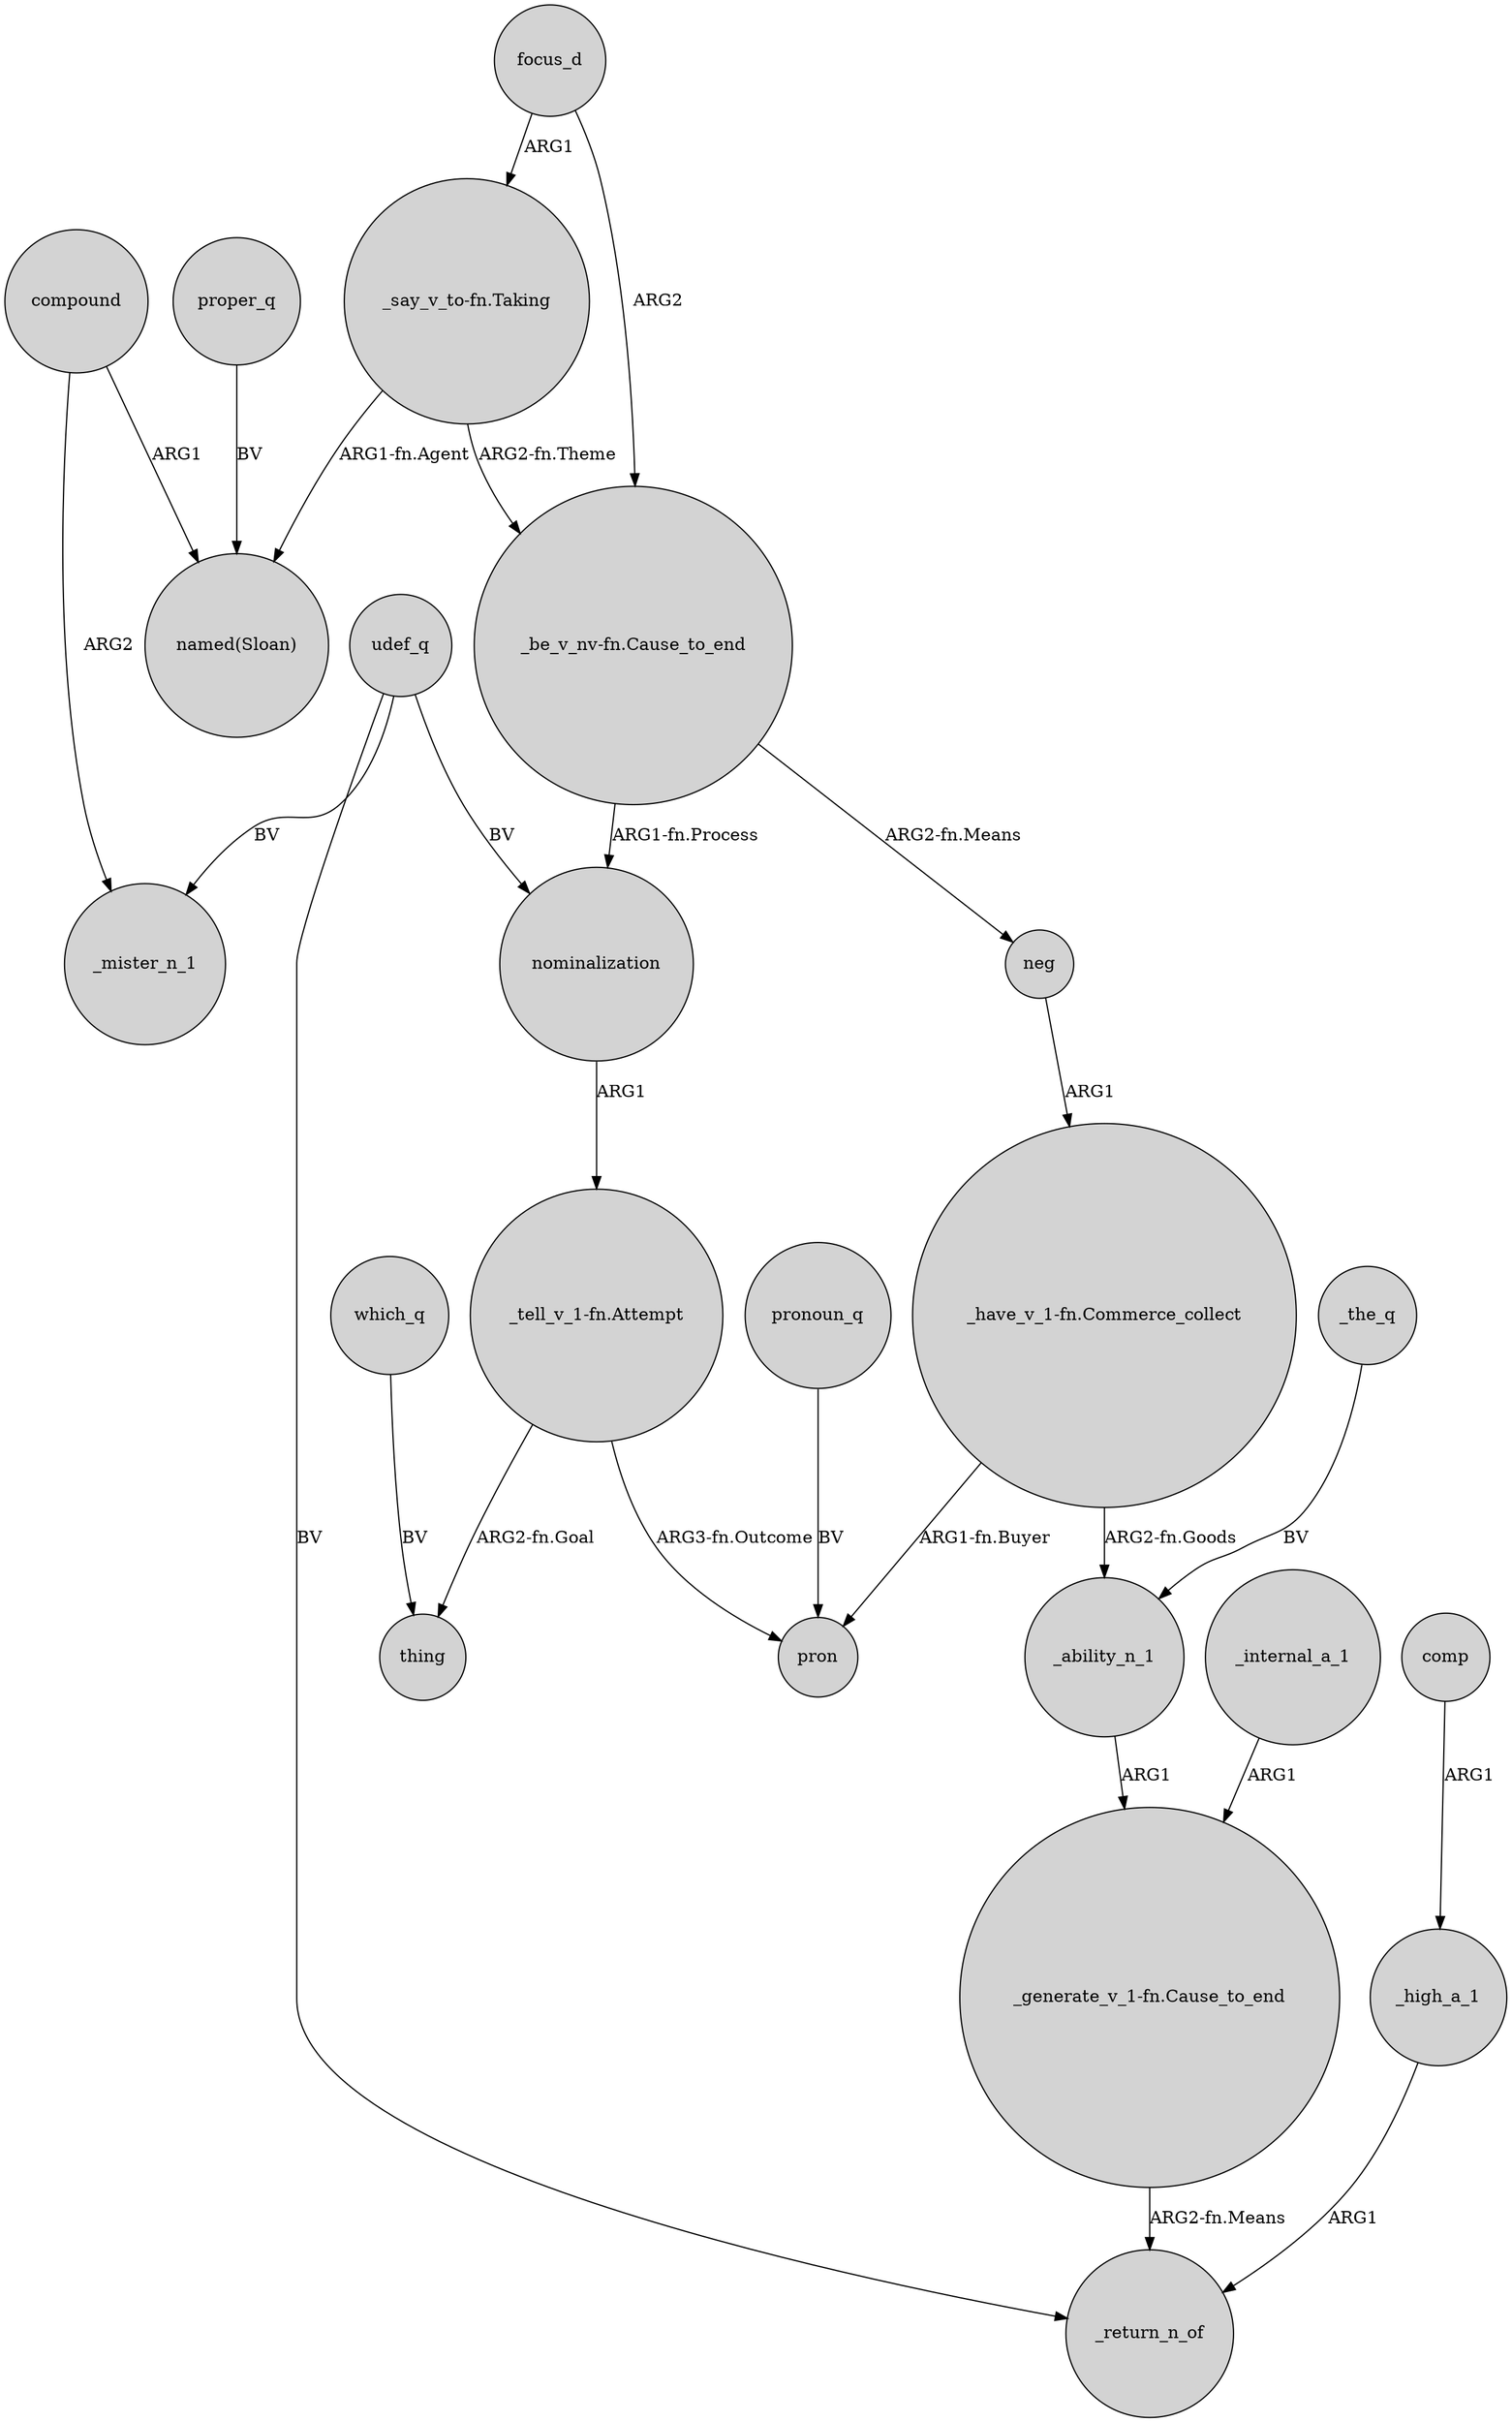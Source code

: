 digraph {
	node [shape=circle style=filled]
	compound -> _mister_n_1 [label=ARG2]
	focus_d -> "_say_v_to-fn.Taking" [label=ARG1]
	"_generate_v_1-fn.Cause_to_end" -> _return_n_of [label="ARG2-fn.Means"]
	focus_d -> "_be_v_nv-fn.Cause_to_end" [label=ARG2]
	"_tell_v_1-fn.Attempt" -> pron [label="ARG3-fn.Outcome"]
	"_have_v_1-fn.Commerce_collect" -> _ability_n_1 [label="ARG2-fn.Goods"]
	nominalization -> "_tell_v_1-fn.Attempt" [label=ARG1]
	neg -> "_have_v_1-fn.Commerce_collect" [label=ARG1]
	udef_q -> nominalization [label=BV]
	which_q -> thing [label=BV]
	"_have_v_1-fn.Commerce_collect" -> pron [label="ARG1-fn.Buyer"]
	_internal_a_1 -> "_generate_v_1-fn.Cause_to_end" [label=ARG1]
	udef_q -> _mister_n_1 [label=BV]
	pronoun_q -> pron [label=BV]
	_high_a_1 -> _return_n_of [label=ARG1]
	_the_q -> _ability_n_1 [label=BV]
	compound -> "named(Sloan)" [label=ARG1]
	comp -> _high_a_1 [label=ARG1]
	proper_q -> "named(Sloan)" [label=BV]
	udef_q -> _return_n_of [label=BV]
	"_say_v_to-fn.Taking" -> "_be_v_nv-fn.Cause_to_end" [label="ARG2-fn.Theme"]
	"_say_v_to-fn.Taking" -> "named(Sloan)" [label="ARG1-fn.Agent"]
	"_be_v_nv-fn.Cause_to_end" -> nominalization [label="ARG1-fn.Process"]
	_ability_n_1 -> "_generate_v_1-fn.Cause_to_end" [label=ARG1]
	"_be_v_nv-fn.Cause_to_end" -> neg [label="ARG2-fn.Means"]
	"_tell_v_1-fn.Attempt" -> thing [label="ARG2-fn.Goal"]
}
